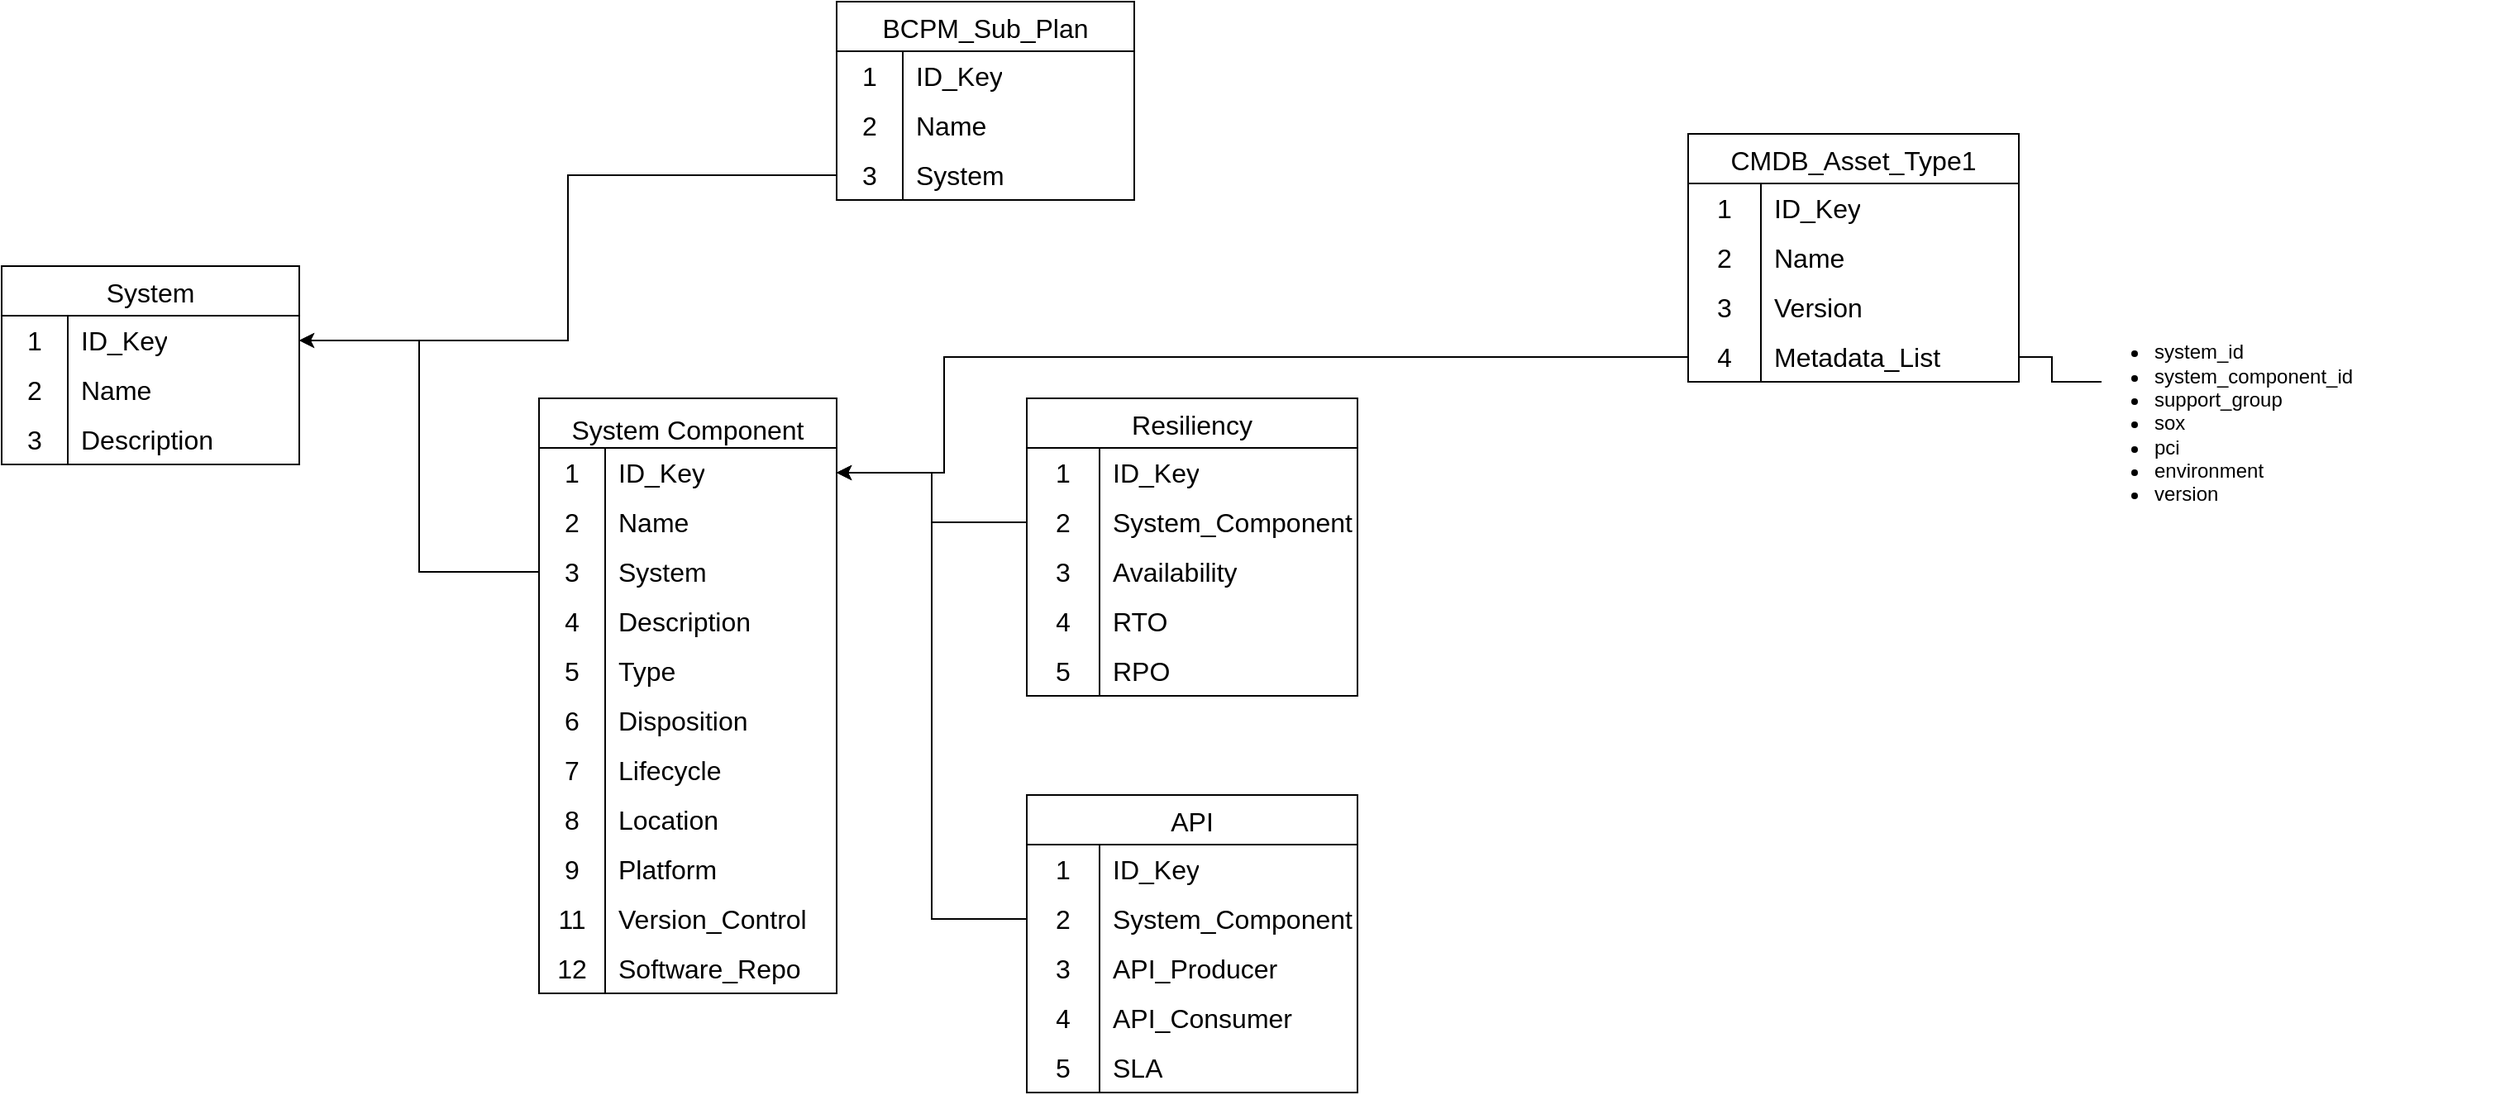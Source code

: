 <mxfile version="22.1.21" type="github" pages="3">
  <diagram name="APM Data Model" id="wIgsD3s_dXo_fWHhwunz">
    <mxGraphModel dx="1596" dy="916" grid="1" gridSize="10" guides="1" tooltips="1" connect="1" arrows="1" fold="1" page="1" pageScale="1" pageWidth="850" pageHeight="1100" math="0" shadow="0">
      <root>
        <mxCell id="0" />
        <mxCell id="1" parent="0" />
        <mxCell id="Kb_-I6i97O1Ipm1srteE-1" value="System" style="shape=table;startSize=30;container=1;collapsible=0;childLayout=tableLayout;fixedRows=1;rowLines=0;fontStyle=0;strokeColor=default;fontSize=16;" vertex="1" parent="1">
          <mxGeometry x="100" y="200" width="180" height="120" as="geometry" />
        </mxCell>
        <mxCell id="Kb_-I6i97O1Ipm1srteE-2" value="" style="shape=tableRow;horizontal=0;startSize=0;swimlaneHead=0;swimlaneBody=0;top=0;left=0;bottom=0;right=0;collapsible=0;dropTarget=0;fillColor=none;points=[[0,0.5],[1,0.5]];portConstraint=eastwest;strokeColor=inherit;fontSize=16;" vertex="1" parent="Kb_-I6i97O1Ipm1srteE-1">
          <mxGeometry y="30" width="180" height="30" as="geometry" />
        </mxCell>
        <mxCell id="Kb_-I6i97O1Ipm1srteE-3" value="1" style="shape=partialRectangle;html=1;whiteSpace=wrap;connectable=0;fillColor=none;top=0;left=0;bottom=0;right=0;overflow=hidden;pointerEvents=1;strokeColor=inherit;fontSize=16;" vertex="1" parent="Kb_-I6i97O1Ipm1srteE-2">
          <mxGeometry width="40" height="30" as="geometry">
            <mxRectangle width="40" height="30" as="alternateBounds" />
          </mxGeometry>
        </mxCell>
        <mxCell id="Kb_-I6i97O1Ipm1srteE-4" value="ID_Key" style="shape=partialRectangle;html=1;whiteSpace=wrap;connectable=0;fillColor=none;top=0;left=0;bottom=0;right=0;align=left;spacingLeft=6;overflow=hidden;strokeColor=inherit;fontSize=16;" vertex="1" parent="Kb_-I6i97O1Ipm1srteE-2">
          <mxGeometry x="40" width="140" height="30" as="geometry">
            <mxRectangle width="140" height="30" as="alternateBounds" />
          </mxGeometry>
        </mxCell>
        <mxCell id="Kb_-I6i97O1Ipm1srteE-5" value="" style="shape=tableRow;horizontal=0;startSize=0;swimlaneHead=0;swimlaneBody=0;top=0;left=0;bottom=0;right=0;collapsible=0;dropTarget=0;fillColor=none;points=[[0,0.5],[1,0.5]];portConstraint=eastwest;strokeColor=inherit;fontSize=16;" vertex="1" parent="Kb_-I6i97O1Ipm1srteE-1">
          <mxGeometry y="60" width="180" height="30" as="geometry" />
        </mxCell>
        <mxCell id="Kb_-I6i97O1Ipm1srteE-6" value="2" style="shape=partialRectangle;html=1;whiteSpace=wrap;connectable=0;fillColor=none;top=0;left=0;bottom=0;right=0;overflow=hidden;strokeColor=inherit;fontSize=16;" vertex="1" parent="Kb_-I6i97O1Ipm1srteE-5">
          <mxGeometry width="40" height="30" as="geometry">
            <mxRectangle width="40" height="30" as="alternateBounds" />
          </mxGeometry>
        </mxCell>
        <mxCell id="Kb_-I6i97O1Ipm1srteE-7" value="Name" style="shape=partialRectangle;html=1;whiteSpace=wrap;connectable=0;fillColor=none;top=0;left=0;bottom=0;right=0;align=left;spacingLeft=6;overflow=hidden;strokeColor=inherit;fontSize=16;" vertex="1" parent="Kb_-I6i97O1Ipm1srteE-5">
          <mxGeometry x="40" width="140" height="30" as="geometry">
            <mxRectangle width="140" height="30" as="alternateBounds" />
          </mxGeometry>
        </mxCell>
        <mxCell id="Kb_-I6i97O1Ipm1srteE-8" value="" style="shape=tableRow;horizontal=0;startSize=0;swimlaneHead=0;swimlaneBody=0;top=0;left=0;bottom=0;right=0;collapsible=0;dropTarget=0;fillColor=none;points=[[0,0.5],[1,0.5]];portConstraint=eastwest;strokeColor=inherit;fontSize=16;" vertex="1" parent="Kb_-I6i97O1Ipm1srteE-1">
          <mxGeometry y="90" width="180" height="30" as="geometry" />
        </mxCell>
        <mxCell id="Kb_-I6i97O1Ipm1srteE-9" value="3" style="shape=partialRectangle;html=1;whiteSpace=wrap;connectable=0;fillColor=none;top=0;left=0;bottom=0;right=0;overflow=hidden;strokeColor=inherit;fontSize=16;" vertex="1" parent="Kb_-I6i97O1Ipm1srteE-8">
          <mxGeometry width="40" height="30" as="geometry">
            <mxRectangle width="40" height="30" as="alternateBounds" />
          </mxGeometry>
        </mxCell>
        <mxCell id="Kb_-I6i97O1Ipm1srteE-10" value="Description" style="shape=partialRectangle;html=1;whiteSpace=wrap;connectable=0;fillColor=none;top=0;left=0;bottom=0;right=0;align=left;spacingLeft=6;overflow=hidden;strokeColor=inherit;fontSize=16;" vertex="1" parent="Kb_-I6i97O1Ipm1srteE-8">
          <mxGeometry x="40" width="140" height="30" as="geometry">
            <mxRectangle width="140" height="30" as="alternateBounds" />
          </mxGeometry>
        </mxCell>
        <mxCell id="Kb_-I6i97O1Ipm1srteE-11" value="System Component" style="shape=table;startSize=30;container=1;collapsible=0;childLayout=tableLayout;fixedRows=1;rowLines=0;fontStyle=0;strokeColor=default;fontSize=16;verticalAlign=bottom;" vertex="1" parent="1">
          <mxGeometry x="425" y="280" width="180" height="360" as="geometry" />
        </mxCell>
        <mxCell id="Kb_-I6i97O1Ipm1srteE-12" value="" style="shape=tableRow;horizontal=0;startSize=0;swimlaneHead=0;swimlaneBody=0;top=0;left=0;bottom=0;right=0;collapsible=0;dropTarget=0;fillColor=none;points=[[0,0.5],[1,0.5]];portConstraint=eastwest;strokeColor=inherit;fontSize=16;" vertex="1" parent="Kb_-I6i97O1Ipm1srteE-11">
          <mxGeometry y="30" width="180" height="30" as="geometry" />
        </mxCell>
        <mxCell id="Kb_-I6i97O1Ipm1srteE-13" value="1" style="shape=partialRectangle;html=1;whiteSpace=wrap;connectable=0;fillColor=none;top=0;left=0;bottom=0;right=0;overflow=hidden;pointerEvents=1;strokeColor=inherit;fontSize=16;" vertex="1" parent="Kb_-I6i97O1Ipm1srteE-12">
          <mxGeometry width="40" height="30" as="geometry">
            <mxRectangle width="40" height="30" as="alternateBounds" />
          </mxGeometry>
        </mxCell>
        <mxCell id="Kb_-I6i97O1Ipm1srteE-14" value="ID_Key" style="shape=partialRectangle;html=1;whiteSpace=wrap;connectable=0;fillColor=none;top=0;left=0;bottom=0;right=0;align=left;spacingLeft=6;overflow=hidden;strokeColor=inherit;fontSize=16;" vertex="1" parent="Kb_-I6i97O1Ipm1srteE-12">
          <mxGeometry x="40" width="140" height="30" as="geometry">
            <mxRectangle width="140" height="30" as="alternateBounds" />
          </mxGeometry>
        </mxCell>
        <mxCell id="Kb_-I6i97O1Ipm1srteE-15" value="" style="shape=tableRow;horizontal=0;startSize=0;swimlaneHead=0;swimlaneBody=0;top=0;left=0;bottom=0;right=0;collapsible=0;dropTarget=0;fillColor=none;points=[[0,0.5],[1,0.5]];portConstraint=eastwest;strokeColor=inherit;fontSize=16;" vertex="1" parent="Kb_-I6i97O1Ipm1srteE-11">
          <mxGeometry y="60" width="180" height="30" as="geometry" />
        </mxCell>
        <mxCell id="Kb_-I6i97O1Ipm1srteE-16" value="2" style="shape=partialRectangle;html=1;whiteSpace=wrap;connectable=0;fillColor=none;top=0;left=0;bottom=0;right=0;overflow=hidden;strokeColor=inherit;fontSize=16;" vertex="1" parent="Kb_-I6i97O1Ipm1srteE-15">
          <mxGeometry width="40" height="30" as="geometry">
            <mxRectangle width="40" height="30" as="alternateBounds" />
          </mxGeometry>
        </mxCell>
        <mxCell id="Kb_-I6i97O1Ipm1srteE-17" value="Name" style="shape=partialRectangle;html=1;whiteSpace=wrap;connectable=0;fillColor=none;top=0;left=0;bottom=0;right=0;align=left;spacingLeft=6;overflow=hidden;strokeColor=inherit;fontSize=16;" vertex="1" parent="Kb_-I6i97O1Ipm1srteE-15">
          <mxGeometry x="40" width="140" height="30" as="geometry">
            <mxRectangle width="140" height="30" as="alternateBounds" />
          </mxGeometry>
        </mxCell>
        <mxCell id="Kb_-I6i97O1Ipm1srteE-18" value="" style="shape=tableRow;horizontal=0;startSize=0;swimlaneHead=0;swimlaneBody=0;top=0;left=0;bottom=0;right=0;collapsible=0;dropTarget=0;fillColor=none;points=[[0,0.5],[1,0.5]];portConstraint=eastwest;strokeColor=inherit;fontSize=16;" vertex="1" parent="Kb_-I6i97O1Ipm1srteE-11">
          <mxGeometry y="90" width="180" height="30" as="geometry" />
        </mxCell>
        <mxCell id="Kb_-I6i97O1Ipm1srteE-19" value="3" style="shape=partialRectangle;html=1;whiteSpace=wrap;connectable=0;fillColor=none;top=0;left=0;bottom=0;right=0;overflow=hidden;strokeColor=inherit;fontSize=16;" vertex="1" parent="Kb_-I6i97O1Ipm1srteE-18">
          <mxGeometry width="40" height="30" as="geometry">
            <mxRectangle width="40" height="30" as="alternateBounds" />
          </mxGeometry>
        </mxCell>
        <mxCell id="Kb_-I6i97O1Ipm1srteE-20" value="System" style="shape=partialRectangle;html=1;whiteSpace=wrap;connectable=0;fillColor=none;top=0;left=0;bottom=0;right=0;align=left;spacingLeft=6;overflow=hidden;strokeColor=inherit;fontSize=16;" vertex="1" parent="Kb_-I6i97O1Ipm1srteE-18">
          <mxGeometry x="40" width="140" height="30" as="geometry">
            <mxRectangle width="140" height="30" as="alternateBounds" />
          </mxGeometry>
        </mxCell>
        <mxCell id="7LYqetjdYmo3P6b1Xx5e-19" style="shape=tableRow;horizontal=0;startSize=0;swimlaneHead=0;swimlaneBody=0;top=0;left=0;bottom=0;right=0;collapsible=0;dropTarget=0;fillColor=none;points=[[0,0.5],[1,0.5]];portConstraint=eastwest;strokeColor=inherit;fontSize=16;" vertex="1" parent="Kb_-I6i97O1Ipm1srteE-11">
          <mxGeometry y="120" width="180" height="30" as="geometry" />
        </mxCell>
        <mxCell id="7LYqetjdYmo3P6b1Xx5e-20" value="4" style="shape=partialRectangle;html=1;whiteSpace=wrap;connectable=0;fillColor=none;top=0;left=0;bottom=0;right=0;overflow=hidden;strokeColor=inherit;fontSize=16;" vertex="1" parent="7LYqetjdYmo3P6b1Xx5e-19">
          <mxGeometry width="40" height="30" as="geometry">
            <mxRectangle width="40" height="30" as="alternateBounds" />
          </mxGeometry>
        </mxCell>
        <mxCell id="7LYqetjdYmo3P6b1Xx5e-21" value="Description" style="shape=partialRectangle;html=1;whiteSpace=wrap;connectable=0;fillColor=none;top=0;left=0;bottom=0;right=0;align=left;spacingLeft=6;overflow=hidden;strokeColor=inherit;fontSize=16;" vertex="1" parent="7LYqetjdYmo3P6b1Xx5e-19">
          <mxGeometry x="40" width="140" height="30" as="geometry">
            <mxRectangle width="140" height="30" as="alternateBounds" />
          </mxGeometry>
        </mxCell>
        <mxCell id="7LYqetjdYmo3P6b1Xx5e-16" style="shape=tableRow;horizontal=0;startSize=0;swimlaneHead=0;swimlaneBody=0;top=0;left=0;bottom=0;right=0;collapsible=0;dropTarget=0;fillColor=none;points=[[0,0.5],[1,0.5]];portConstraint=eastwest;strokeColor=inherit;fontSize=16;" vertex="1" parent="Kb_-I6i97O1Ipm1srteE-11">
          <mxGeometry y="150" width="180" height="30" as="geometry" />
        </mxCell>
        <mxCell id="7LYqetjdYmo3P6b1Xx5e-17" value="5" style="shape=partialRectangle;html=1;whiteSpace=wrap;connectable=0;fillColor=none;top=0;left=0;bottom=0;right=0;overflow=hidden;strokeColor=inherit;fontSize=16;" vertex="1" parent="7LYqetjdYmo3P6b1Xx5e-16">
          <mxGeometry width="40" height="30" as="geometry">
            <mxRectangle width="40" height="30" as="alternateBounds" />
          </mxGeometry>
        </mxCell>
        <mxCell id="7LYqetjdYmo3P6b1Xx5e-18" value="Type" style="shape=partialRectangle;html=1;whiteSpace=wrap;connectable=0;fillColor=none;top=0;left=0;bottom=0;right=0;align=left;spacingLeft=6;overflow=hidden;strokeColor=inherit;fontSize=16;" vertex="1" parent="7LYqetjdYmo3P6b1Xx5e-16">
          <mxGeometry x="40" width="140" height="30" as="geometry">
            <mxRectangle width="140" height="30" as="alternateBounds" />
          </mxGeometry>
        </mxCell>
        <mxCell id="7LYqetjdYmo3P6b1Xx5e-13" style="shape=tableRow;horizontal=0;startSize=0;swimlaneHead=0;swimlaneBody=0;top=0;left=0;bottom=0;right=0;collapsible=0;dropTarget=0;fillColor=none;points=[[0,0.5],[1,0.5]];portConstraint=eastwest;strokeColor=inherit;fontSize=16;" vertex="1" parent="Kb_-I6i97O1Ipm1srteE-11">
          <mxGeometry y="180" width="180" height="30" as="geometry" />
        </mxCell>
        <mxCell id="7LYqetjdYmo3P6b1Xx5e-14" value="6" style="shape=partialRectangle;html=1;whiteSpace=wrap;connectable=0;fillColor=none;top=0;left=0;bottom=0;right=0;overflow=hidden;strokeColor=inherit;fontSize=16;" vertex="1" parent="7LYqetjdYmo3P6b1Xx5e-13">
          <mxGeometry width="40" height="30" as="geometry">
            <mxRectangle width="40" height="30" as="alternateBounds" />
          </mxGeometry>
        </mxCell>
        <mxCell id="7LYqetjdYmo3P6b1Xx5e-15" value="Disposition" style="shape=partialRectangle;html=1;whiteSpace=wrap;connectable=0;fillColor=none;top=0;left=0;bottom=0;right=0;align=left;spacingLeft=6;overflow=hidden;strokeColor=inherit;fontSize=16;" vertex="1" parent="7LYqetjdYmo3P6b1Xx5e-13">
          <mxGeometry x="40" width="140" height="30" as="geometry">
            <mxRectangle width="140" height="30" as="alternateBounds" />
          </mxGeometry>
        </mxCell>
        <mxCell id="7LYqetjdYmo3P6b1Xx5e-10" style="shape=tableRow;horizontal=0;startSize=0;swimlaneHead=0;swimlaneBody=0;top=0;left=0;bottom=0;right=0;collapsible=0;dropTarget=0;fillColor=none;points=[[0,0.5],[1,0.5]];portConstraint=eastwest;strokeColor=inherit;fontSize=16;" vertex="1" parent="Kb_-I6i97O1Ipm1srteE-11">
          <mxGeometry y="210" width="180" height="30" as="geometry" />
        </mxCell>
        <mxCell id="7LYqetjdYmo3P6b1Xx5e-11" value="7" style="shape=partialRectangle;html=1;whiteSpace=wrap;connectable=0;fillColor=none;top=0;left=0;bottom=0;right=0;overflow=hidden;strokeColor=inherit;fontSize=16;" vertex="1" parent="7LYqetjdYmo3P6b1Xx5e-10">
          <mxGeometry width="40" height="30" as="geometry">
            <mxRectangle width="40" height="30" as="alternateBounds" />
          </mxGeometry>
        </mxCell>
        <mxCell id="7LYqetjdYmo3P6b1Xx5e-12" value="Lifecycle" style="shape=partialRectangle;html=1;whiteSpace=wrap;connectable=0;fillColor=none;top=0;left=0;bottom=0;right=0;align=left;spacingLeft=6;overflow=hidden;strokeColor=inherit;fontSize=16;" vertex="1" parent="7LYqetjdYmo3P6b1Xx5e-10">
          <mxGeometry x="40" width="140" height="30" as="geometry">
            <mxRectangle width="140" height="30" as="alternateBounds" />
          </mxGeometry>
        </mxCell>
        <mxCell id="7LYqetjdYmo3P6b1Xx5e-7" style="shape=tableRow;horizontal=0;startSize=0;swimlaneHead=0;swimlaneBody=0;top=0;left=0;bottom=0;right=0;collapsible=0;dropTarget=0;fillColor=none;points=[[0,0.5],[1,0.5]];portConstraint=eastwest;strokeColor=inherit;fontSize=16;" vertex="1" parent="Kb_-I6i97O1Ipm1srteE-11">
          <mxGeometry y="240" width="180" height="30" as="geometry" />
        </mxCell>
        <mxCell id="7LYqetjdYmo3P6b1Xx5e-8" value="8" style="shape=partialRectangle;html=1;whiteSpace=wrap;connectable=0;fillColor=none;top=0;left=0;bottom=0;right=0;overflow=hidden;strokeColor=inherit;fontSize=16;" vertex="1" parent="7LYqetjdYmo3P6b1Xx5e-7">
          <mxGeometry width="40" height="30" as="geometry">
            <mxRectangle width="40" height="30" as="alternateBounds" />
          </mxGeometry>
        </mxCell>
        <mxCell id="7LYqetjdYmo3P6b1Xx5e-9" value="Location" style="shape=partialRectangle;html=1;whiteSpace=wrap;connectable=0;fillColor=none;top=0;left=0;bottom=0;right=0;align=left;spacingLeft=6;overflow=hidden;strokeColor=inherit;fontSize=16;" vertex="1" parent="7LYqetjdYmo3P6b1Xx5e-7">
          <mxGeometry x="40" width="140" height="30" as="geometry">
            <mxRectangle width="140" height="30" as="alternateBounds" />
          </mxGeometry>
        </mxCell>
        <mxCell id="7LYqetjdYmo3P6b1Xx5e-4" style="shape=tableRow;horizontal=0;startSize=0;swimlaneHead=0;swimlaneBody=0;top=0;left=0;bottom=0;right=0;collapsible=0;dropTarget=0;fillColor=none;points=[[0,0.5],[1,0.5]];portConstraint=eastwest;strokeColor=inherit;fontSize=16;" vertex="1" parent="Kb_-I6i97O1Ipm1srteE-11">
          <mxGeometry y="270" width="180" height="30" as="geometry" />
        </mxCell>
        <mxCell id="7LYqetjdYmo3P6b1Xx5e-5" value="9" style="shape=partialRectangle;html=1;whiteSpace=wrap;connectable=0;fillColor=none;top=0;left=0;bottom=0;right=0;overflow=hidden;strokeColor=inherit;fontSize=16;" vertex="1" parent="7LYqetjdYmo3P6b1Xx5e-4">
          <mxGeometry width="40" height="30" as="geometry">
            <mxRectangle width="40" height="30" as="alternateBounds" />
          </mxGeometry>
        </mxCell>
        <mxCell id="7LYqetjdYmo3P6b1Xx5e-6" value="Platform" style="shape=partialRectangle;html=1;whiteSpace=wrap;connectable=0;fillColor=none;top=0;left=0;bottom=0;right=0;align=left;spacingLeft=6;overflow=hidden;strokeColor=inherit;fontSize=16;" vertex="1" parent="7LYqetjdYmo3P6b1Xx5e-4">
          <mxGeometry x="40" width="140" height="30" as="geometry">
            <mxRectangle width="140" height="30" as="alternateBounds" />
          </mxGeometry>
        </mxCell>
        <mxCell id="7LYqetjdYmo3P6b1Xx5e-1" style="shape=tableRow;horizontal=0;startSize=0;swimlaneHead=0;swimlaneBody=0;top=0;left=0;bottom=0;right=0;collapsible=0;dropTarget=0;fillColor=none;points=[[0,0.5],[1,0.5]];portConstraint=eastwest;strokeColor=inherit;fontSize=16;" vertex="1" parent="Kb_-I6i97O1Ipm1srteE-11">
          <mxGeometry y="300" width="180" height="30" as="geometry" />
        </mxCell>
        <mxCell id="7LYqetjdYmo3P6b1Xx5e-2" value="11" style="shape=partialRectangle;html=1;whiteSpace=wrap;connectable=0;fillColor=none;top=0;left=0;bottom=0;right=0;overflow=hidden;strokeColor=inherit;fontSize=16;" vertex="1" parent="7LYqetjdYmo3P6b1Xx5e-1">
          <mxGeometry width="40" height="30" as="geometry">
            <mxRectangle width="40" height="30" as="alternateBounds" />
          </mxGeometry>
        </mxCell>
        <mxCell id="7LYqetjdYmo3P6b1Xx5e-3" value="Version_Control" style="shape=partialRectangle;html=1;whiteSpace=wrap;connectable=0;fillColor=none;top=0;left=0;bottom=0;right=0;align=left;spacingLeft=6;overflow=hidden;strokeColor=inherit;fontSize=16;" vertex="1" parent="7LYqetjdYmo3P6b1Xx5e-1">
          <mxGeometry x="40" width="140" height="30" as="geometry">
            <mxRectangle width="140" height="30" as="alternateBounds" />
          </mxGeometry>
        </mxCell>
        <mxCell id="7LYqetjdYmo3P6b1Xx5e-66" style="shape=tableRow;horizontal=0;startSize=0;swimlaneHead=0;swimlaneBody=0;top=0;left=0;bottom=0;right=0;collapsible=0;dropTarget=0;fillColor=none;points=[[0,0.5],[1,0.5]];portConstraint=eastwest;strokeColor=inherit;fontSize=16;" vertex="1" parent="Kb_-I6i97O1Ipm1srteE-11">
          <mxGeometry y="330" width="180" height="30" as="geometry" />
        </mxCell>
        <mxCell id="7LYqetjdYmo3P6b1Xx5e-67" value="12" style="shape=partialRectangle;html=1;whiteSpace=wrap;connectable=0;fillColor=none;top=0;left=0;bottom=0;right=0;overflow=hidden;strokeColor=inherit;fontSize=16;" vertex="1" parent="7LYqetjdYmo3P6b1Xx5e-66">
          <mxGeometry width="40" height="30" as="geometry">
            <mxRectangle width="40" height="30" as="alternateBounds" />
          </mxGeometry>
        </mxCell>
        <mxCell id="7LYqetjdYmo3P6b1Xx5e-68" value="Software_Repo" style="shape=partialRectangle;html=1;whiteSpace=wrap;connectable=0;fillColor=none;top=0;left=0;bottom=0;right=0;align=left;spacingLeft=6;overflow=hidden;strokeColor=inherit;fontSize=16;" vertex="1" parent="7LYqetjdYmo3P6b1Xx5e-66">
          <mxGeometry x="40" width="140" height="30" as="geometry">
            <mxRectangle width="140" height="30" as="alternateBounds" />
          </mxGeometry>
        </mxCell>
        <mxCell id="Kb_-I6i97O1Ipm1srteE-21" style="edgeStyle=orthogonalEdgeStyle;rounded=0;orthogonalLoop=1;jettySize=auto;html=1;exitX=0;exitY=0.5;exitDx=0;exitDy=0;entryX=1;entryY=0.5;entryDx=0;entryDy=0;" edge="1" parent="1" source="Kb_-I6i97O1Ipm1srteE-18" target="Kb_-I6i97O1Ipm1srteE-2">
          <mxGeometry relative="1" as="geometry" />
        </mxCell>
        <mxCell id="7LYqetjdYmo3P6b1Xx5e-22" value="BCPM_Sub_Plan" style="shape=table;startSize=30;container=1;collapsible=0;childLayout=tableLayout;fixedRows=1;rowLines=0;fontStyle=0;strokeColor=default;fontSize=16;" vertex="1" parent="1">
          <mxGeometry x="605" y="40" width="180" height="120" as="geometry" />
        </mxCell>
        <mxCell id="7LYqetjdYmo3P6b1Xx5e-23" value="" style="shape=tableRow;horizontal=0;startSize=0;swimlaneHead=0;swimlaneBody=0;top=0;left=0;bottom=0;right=0;collapsible=0;dropTarget=0;fillColor=none;points=[[0,0.5],[1,0.5]];portConstraint=eastwest;strokeColor=inherit;fontSize=16;" vertex="1" parent="7LYqetjdYmo3P6b1Xx5e-22">
          <mxGeometry y="30" width="180" height="30" as="geometry" />
        </mxCell>
        <mxCell id="7LYqetjdYmo3P6b1Xx5e-24" value="1" style="shape=partialRectangle;html=1;whiteSpace=wrap;connectable=0;fillColor=none;top=0;left=0;bottom=0;right=0;overflow=hidden;pointerEvents=1;strokeColor=inherit;fontSize=16;" vertex="1" parent="7LYqetjdYmo3P6b1Xx5e-23">
          <mxGeometry width="40" height="30" as="geometry">
            <mxRectangle width="40" height="30" as="alternateBounds" />
          </mxGeometry>
        </mxCell>
        <mxCell id="7LYqetjdYmo3P6b1Xx5e-25" value="ID_Key" style="shape=partialRectangle;html=1;whiteSpace=wrap;connectable=0;fillColor=none;top=0;left=0;bottom=0;right=0;align=left;spacingLeft=6;overflow=hidden;strokeColor=inherit;fontSize=16;" vertex="1" parent="7LYqetjdYmo3P6b1Xx5e-23">
          <mxGeometry x="40" width="140" height="30" as="geometry">
            <mxRectangle width="140" height="30" as="alternateBounds" />
          </mxGeometry>
        </mxCell>
        <mxCell id="7LYqetjdYmo3P6b1Xx5e-26" value="" style="shape=tableRow;horizontal=0;startSize=0;swimlaneHead=0;swimlaneBody=0;top=0;left=0;bottom=0;right=0;collapsible=0;dropTarget=0;fillColor=none;points=[[0,0.5],[1,0.5]];portConstraint=eastwest;strokeColor=inherit;fontSize=16;" vertex="1" parent="7LYqetjdYmo3P6b1Xx5e-22">
          <mxGeometry y="60" width="180" height="30" as="geometry" />
        </mxCell>
        <mxCell id="7LYqetjdYmo3P6b1Xx5e-27" value="2" style="shape=partialRectangle;html=1;whiteSpace=wrap;connectable=0;fillColor=none;top=0;left=0;bottom=0;right=0;overflow=hidden;strokeColor=inherit;fontSize=16;" vertex="1" parent="7LYqetjdYmo3P6b1Xx5e-26">
          <mxGeometry width="40" height="30" as="geometry">
            <mxRectangle width="40" height="30" as="alternateBounds" />
          </mxGeometry>
        </mxCell>
        <mxCell id="7LYqetjdYmo3P6b1Xx5e-28" value="Name" style="shape=partialRectangle;html=1;whiteSpace=wrap;connectable=0;fillColor=none;top=0;left=0;bottom=0;right=0;align=left;spacingLeft=6;overflow=hidden;strokeColor=inherit;fontSize=16;" vertex="1" parent="7LYqetjdYmo3P6b1Xx5e-26">
          <mxGeometry x="40" width="140" height="30" as="geometry">
            <mxRectangle width="140" height="30" as="alternateBounds" />
          </mxGeometry>
        </mxCell>
        <mxCell id="7LYqetjdYmo3P6b1Xx5e-29" value="" style="shape=tableRow;horizontal=0;startSize=0;swimlaneHead=0;swimlaneBody=0;top=0;left=0;bottom=0;right=0;collapsible=0;dropTarget=0;fillColor=none;points=[[0,0.5],[1,0.5]];portConstraint=eastwest;strokeColor=inherit;fontSize=16;" vertex="1" parent="7LYqetjdYmo3P6b1Xx5e-22">
          <mxGeometry y="90" width="180" height="30" as="geometry" />
        </mxCell>
        <mxCell id="7LYqetjdYmo3P6b1Xx5e-30" value="3" style="shape=partialRectangle;html=1;whiteSpace=wrap;connectable=0;fillColor=none;top=0;left=0;bottom=0;right=0;overflow=hidden;strokeColor=inherit;fontSize=16;" vertex="1" parent="7LYqetjdYmo3P6b1Xx5e-29">
          <mxGeometry width="40" height="30" as="geometry">
            <mxRectangle width="40" height="30" as="alternateBounds" />
          </mxGeometry>
        </mxCell>
        <mxCell id="7LYqetjdYmo3P6b1Xx5e-31" value="System" style="shape=partialRectangle;html=1;whiteSpace=wrap;connectable=0;fillColor=none;top=0;left=0;bottom=0;right=0;align=left;spacingLeft=6;overflow=hidden;strokeColor=inherit;fontSize=16;" vertex="1" parent="7LYqetjdYmo3P6b1Xx5e-29">
          <mxGeometry x="40" width="140" height="30" as="geometry">
            <mxRectangle width="140" height="30" as="alternateBounds" />
          </mxGeometry>
        </mxCell>
        <mxCell id="7LYqetjdYmo3P6b1Xx5e-32" style="edgeStyle=orthogonalEdgeStyle;rounded=0;orthogonalLoop=1;jettySize=auto;html=1;exitX=0;exitY=0.5;exitDx=0;exitDy=0;entryX=1;entryY=0.5;entryDx=0;entryDy=0;" edge="1" parent="1" source="7LYqetjdYmo3P6b1Xx5e-29" target="Kb_-I6i97O1Ipm1srteE-2">
          <mxGeometry relative="1" as="geometry" />
        </mxCell>
        <mxCell id="7LYqetjdYmo3P6b1Xx5e-33" value="Resiliency" style="shape=table;startSize=30;container=1;collapsible=0;childLayout=tableLayout;fixedRows=1;rowLines=0;fontStyle=0;strokeColor=default;fontSize=16;" vertex="1" parent="1">
          <mxGeometry x="720" y="280" width="200" height="180" as="geometry" />
        </mxCell>
        <mxCell id="7LYqetjdYmo3P6b1Xx5e-34" value="" style="shape=tableRow;horizontal=0;startSize=0;swimlaneHead=0;swimlaneBody=0;top=0;left=0;bottom=0;right=0;collapsible=0;dropTarget=0;fillColor=none;points=[[0,0.5],[1,0.5]];portConstraint=eastwest;strokeColor=inherit;fontSize=16;" vertex="1" parent="7LYqetjdYmo3P6b1Xx5e-33">
          <mxGeometry y="30" width="200" height="30" as="geometry" />
        </mxCell>
        <mxCell id="7LYqetjdYmo3P6b1Xx5e-35" value="1" style="shape=partialRectangle;html=1;whiteSpace=wrap;connectable=0;fillColor=none;top=0;left=0;bottom=0;right=0;overflow=hidden;pointerEvents=1;strokeColor=inherit;fontSize=16;" vertex="1" parent="7LYqetjdYmo3P6b1Xx5e-34">
          <mxGeometry width="44" height="30" as="geometry">
            <mxRectangle width="44" height="30" as="alternateBounds" />
          </mxGeometry>
        </mxCell>
        <mxCell id="7LYqetjdYmo3P6b1Xx5e-36" value="ID_Key" style="shape=partialRectangle;html=1;whiteSpace=wrap;connectable=0;fillColor=none;top=0;left=0;bottom=0;right=0;align=left;spacingLeft=6;overflow=hidden;strokeColor=inherit;fontSize=16;" vertex="1" parent="7LYqetjdYmo3P6b1Xx5e-34">
          <mxGeometry x="44" width="156" height="30" as="geometry">
            <mxRectangle width="156" height="30" as="alternateBounds" />
          </mxGeometry>
        </mxCell>
        <mxCell id="7LYqetjdYmo3P6b1Xx5e-37" value="" style="shape=tableRow;horizontal=0;startSize=0;swimlaneHead=0;swimlaneBody=0;top=0;left=0;bottom=0;right=0;collapsible=0;dropTarget=0;fillColor=none;points=[[0,0.5],[1,0.5]];portConstraint=eastwest;strokeColor=inherit;fontSize=16;" vertex="1" parent="7LYqetjdYmo3P6b1Xx5e-33">
          <mxGeometry y="60" width="200" height="30" as="geometry" />
        </mxCell>
        <mxCell id="7LYqetjdYmo3P6b1Xx5e-38" value="2" style="shape=partialRectangle;html=1;whiteSpace=wrap;connectable=0;fillColor=none;top=0;left=0;bottom=0;right=0;overflow=hidden;strokeColor=inherit;fontSize=16;" vertex="1" parent="7LYqetjdYmo3P6b1Xx5e-37">
          <mxGeometry width="44" height="30" as="geometry">
            <mxRectangle width="44" height="30" as="alternateBounds" />
          </mxGeometry>
        </mxCell>
        <mxCell id="7LYqetjdYmo3P6b1Xx5e-39" value="System_Component" style="shape=partialRectangle;html=1;whiteSpace=wrap;connectable=0;fillColor=none;top=0;left=0;bottom=0;right=0;align=left;spacingLeft=6;overflow=hidden;strokeColor=inherit;fontSize=16;" vertex="1" parent="7LYqetjdYmo3P6b1Xx5e-37">
          <mxGeometry x="44" width="156" height="30" as="geometry">
            <mxRectangle width="156" height="30" as="alternateBounds" />
          </mxGeometry>
        </mxCell>
        <mxCell id="7LYqetjdYmo3P6b1Xx5e-40" value="" style="shape=tableRow;horizontal=0;startSize=0;swimlaneHead=0;swimlaneBody=0;top=0;left=0;bottom=0;right=0;collapsible=0;dropTarget=0;fillColor=none;points=[[0,0.5],[1,0.5]];portConstraint=eastwest;strokeColor=inherit;fontSize=16;" vertex="1" parent="7LYqetjdYmo3P6b1Xx5e-33">
          <mxGeometry y="90" width="200" height="30" as="geometry" />
        </mxCell>
        <mxCell id="7LYqetjdYmo3P6b1Xx5e-41" value="3" style="shape=partialRectangle;html=1;whiteSpace=wrap;connectable=0;fillColor=none;top=0;left=0;bottom=0;right=0;overflow=hidden;strokeColor=inherit;fontSize=16;" vertex="1" parent="7LYqetjdYmo3P6b1Xx5e-40">
          <mxGeometry width="44" height="30" as="geometry">
            <mxRectangle width="44" height="30" as="alternateBounds" />
          </mxGeometry>
        </mxCell>
        <mxCell id="7LYqetjdYmo3P6b1Xx5e-42" value="Availability" style="shape=partialRectangle;html=1;whiteSpace=wrap;connectable=0;fillColor=none;top=0;left=0;bottom=0;right=0;align=left;spacingLeft=6;overflow=hidden;strokeColor=inherit;fontSize=16;" vertex="1" parent="7LYqetjdYmo3P6b1Xx5e-40">
          <mxGeometry x="44" width="156" height="30" as="geometry">
            <mxRectangle width="156" height="30" as="alternateBounds" />
          </mxGeometry>
        </mxCell>
        <mxCell id="7LYqetjdYmo3P6b1Xx5e-43" style="shape=tableRow;horizontal=0;startSize=0;swimlaneHead=0;swimlaneBody=0;top=0;left=0;bottom=0;right=0;collapsible=0;dropTarget=0;fillColor=none;points=[[0,0.5],[1,0.5]];portConstraint=eastwest;strokeColor=inherit;fontSize=16;" vertex="1" parent="7LYqetjdYmo3P6b1Xx5e-33">
          <mxGeometry y="120" width="200" height="30" as="geometry" />
        </mxCell>
        <mxCell id="7LYqetjdYmo3P6b1Xx5e-44" value="4" style="shape=partialRectangle;html=1;whiteSpace=wrap;connectable=0;fillColor=none;top=0;left=0;bottom=0;right=0;overflow=hidden;strokeColor=inherit;fontSize=16;" vertex="1" parent="7LYqetjdYmo3P6b1Xx5e-43">
          <mxGeometry width="44" height="30" as="geometry">
            <mxRectangle width="44" height="30" as="alternateBounds" />
          </mxGeometry>
        </mxCell>
        <mxCell id="7LYqetjdYmo3P6b1Xx5e-45" value="RTO" style="shape=partialRectangle;html=1;whiteSpace=wrap;connectable=0;fillColor=none;top=0;left=0;bottom=0;right=0;align=left;spacingLeft=6;overflow=hidden;strokeColor=inherit;fontSize=16;" vertex="1" parent="7LYqetjdYmo3P6b1Xx5e-43">
          <mxGeometry x="44" width="156" height="30" as="geometry">
            <mxRectangle width="156" height="30" as="alternateBounds" />
          </mxGeometry>
        </mxCell>
        <mxCell id="7LYqetjdYmo3P6b1Xx5e-46" style="shape=tableRow;horizontal=0;startSize=0;swimlaneHead=0;swimlaneBody=0;top=0;left=0;bottom=0;right=0;collapsible=0;dropTarget=0;fillColor=none;points=[[0,0.5],[1,0.5]];portConstraint=eastwest;strokeColor=inherit;fontSize=16;" vertex="1" parent="7LYqetjdYmo3P6b1Xx5e-33">
          <mxGeometry y="150" width="200" height="30" as="geometry" />
        </mxCell>
        <mxCell id="7LYqetjdYmo3P6b1Xx5e-47" value="5" style="shape=partialRectangle;html=1;whiteSpace=wrap;connectable=0;fillColor=none;top=0;left=0;bottom=0;right=0;overflow=hidden;strokeColor=inherit;fontSize=16;" vertex="1" parent="7LYqetjdYmo3P6b1Xx5e-46">
          <mxGeometry width="44" height="30" as="geometry">
            <mxRectangle width="44" height="30" as="alternateBounds" />
          </mxGeometry>
        </mxCell>
        <mxCell id="7LYqetjdYmo3P6b1Xx5e-48" value="RPO" style="shape=partialRectangle;html=1;whiteSpace=wrap;connectable=0;fillColor=none;top=0;left=0;bottom=0;right=0;align=left;spacingLeft=6;overflow=hidden;strokeColor=inherit;fontSize=16;" vertex="1" parent="7LYqetjdYmo3P6b1Xx5e-46">
          <mxGeometry x="44" width="156" height="30" as="geometry">
            <mxRectangle width="156" height="30" as="alternateBounds" />
          </mxGeometry>
        </mxCell>
        <mxCell id="7LYqetjdYmo3P6b1Xx5e-49" style="edgeStyle=orthogonalEdgeStyle;rounded=0;orthogonalLoop=1;jettySize=auto;html=1;exitX=0;exitY=0.5;exitDx=0;exitDy=0;entryX=1;entryY=0.5;entryDx=0;entryDy=0;" edge="1" parent="1" source="7LYqetjdYmo3P6b1Xx5e-37" target="Kb_-I6i97O1Ipm1srteE-12">
          <mxGeometry relative="1" as="geometry" />
        </mxCell>
        <mxCell id="7LYqetjdYmo3P6b1Xx5e-50" value="API" style="shape=table;startSize=30;container=1;collapsible=0;childLayout=tableLayout;fixedRows=1;rowLines=0;fontStyle=0;strokeColor=default;fontSize=16;" vertex="1" parent="1">
          <mxGeometry x="720" y="520" width="200" height="180" as="geometry" />
        </mxCell>
        <mxCell id="7LYqetjdYmo3P6b1Xx5e-51" value="" style="shape=tableRow;horizontal=0;startSize=0;swimlaneHead=0;swimlaneBody=0;top=0;left=0;bottom=0;right=0;collapsible=0;dropTarget=0;fillColor=none;points=[[0,0.5],[1,0.5]];portConstraint=eastwest;strokeColor=inherit;fontSize=16;" vertex="1" parent="7LYqetjdYmo3P6b1Xx5e-50">
          <mxGeometry y="30" width="200" height="30" as="geometry" />
        </mxCell>
        <mxCell id="7LYqetjdYmo3P6b1Xx5e-52" value="1" style="shape=partialRectangle;html=1;whiteSpace=wrap;connectable=0;fillColor=none;top=0;left=0;bottom=0;right=0;overflow=hidden;pointerEvents=1;strokeColor=inherit;fontSize=16;" vertex="1" parent="7LYqetjdYmo3P6b1Xx5e-51">
          <mxGeometry width="44" height="30" as="geometry">
            <mxRectangle width="44" height="30" as="alternateBounds" />
          </mxGeometry>
        </mxCell>
        <mxCell id="7LYqetjdYmo3P6b1Xx5e-53" value="ID_Key" style="shape=partialRectangle;html=1;whiteSpace=wrap;connectable=0;fillColor=none;top=0;left=0;bottom=0;right=0;align=left;spacingLeft=6;overflow=hidden;strokeColor=inherit;fontSize=16;" vertex="1" parent="7LYqetjdYmo3P6b1Xx5e-51">
          <mxGeometry x="44" width="156" height="30" as="geometry">
            <mxRectangle width="156" height="30" as="alternateBounds" />
          </mxGeometry>
        </mxCell>
        <mxCell id="7LYqetjdYmo3P6b1Xx5e-54" value="" style="shape=tableRow;horizontal=0;startSize=0;swimlaneHead=0;swimlaneBody=0;top=0;left=0;bottom=0;right=0;collapsible=0;dropTarget=0;fillColor=none;points=[[0,0.5],[1,0.5]];portConstraint=eastwest;strokeColor=inherit;fontSize=16;" vertex="1" parent="7LYqetjdYmo3P6b1Xx5e-50">
          <mxGeometry y="60" width="200" height="30" as="geometry" />
        </mxCell>
        <mxCell id="7LYqetjdYmo3P6b1Xx5e-55" value="2" style="shape=partialRectangle;html=1;whiteSpace=wrap;connectable=0;fillColor=none;top=0;left=0;bottom=0;right=0;overflow=hidden;strokeColor=inherit;fontSize=16;" vertex="1" parent="7LYqetjdYmo3P6b1Xx5e-54">
          <mxGeometry width="44" height="30" as="geometry">
            <mxRectangle width="44" height="30" as="alternateBounds" />
          </mxGeometry>
        </mxCell>
        <mxCell id="7LYqetjdYmo3P6b1Xx5e-56" value="System_Component" style="shape=partialRectangle;html=1;whiteSpace=wrap;connectable=0;fillColor=none;top=0;left=0;bottom=0;right=0;align=left;spacingLeft=6;overflow=hidden;strokeColor=inherit;fontSize=16;" vertex="1" parent="7LYqetjdYmo3P6b1Xx5e-54">
          <mxGeometry x="44" width="156" height="30" as="geometry">
            <mxRectangle width="156" height="30" as="alternateBounds" />
          </mxGeometry>
        </mxCell>
        <mxCell id="7LYqetjdYmo3P6b1Xx5e-80" style="shape=tableRow;horizontal=0;startSize=0;swimlaneHead=0;swimlaneBody=0;top=0;left=0;bottom=0;right=0;collapsible=0;dropTarget=0;fillColor=none;points=[[0,0.5],[1,0.5]];portConstraint=eastwest;strokeColor=inherit;fontSize=16;" vertex="1" parent="7LYqetjdYmo3P6b1Xx5e-50">
          <mxGeometry y="90" width="200" height="30" as="geometry" />
        </mxCell>
        <mxCell id="7LYqetjdYmo3P6b1Xx5e-81" value="3" style="shape=partialRectangle;html=1;whiteSpace=wrap;connectable=0;fillColor=none;top=0;left=0;bottom=0;right=0;overflow=hidden;strokeColor=inherit;fontSize=16;" vertex="1" parent="7LYqetjdYmo3P6b1Xx5e-80">
          <mxGeometry width="44" height="30" as="geometry">
            <mxRectangle width="44" height="30" as="alternateBounds" />
          </mxGeometry>
        </mxCell>
        <mxCell id="7LYqetjdYmo3P6b1Xx5e-82" value="API_Producer" style="shape=partialRectangle;html=1;whiteSpace=wrap;connectable=0;fillColor=none;top=0;left=0;bottom=0;right=0;align=left;spacingLeft=6;overflow=hidden;strokeColor=inherit;fontSize=16;" vertex="1" parent="7LYqetjdYmo3P6b1Xx5e-80">
          <mxGeometry x="44" width="156" height="30" as="geometry">
            <mxRectangle width="156" height="30" as="alternateBounds" />
          </mxGeometry>
        </mxCell>
        <mxCell id="7LYqetjdYmo3P6b1Xx5e-83" style="shape=tableRow;horizontal=0;startSize=0;swimlaneHead=0;swimlaneBody=0;top=0;left=0;bottom=0;right=0;collapsible=0;dropTarget=0;fillColor=none;points=[[0,0.5],[1,0.5]];portConstraint=eastwest;strokeColor=inherit;fontSize=16;" vertex="1" parent="7LYqetjdYmo3P6b1Xx5e-50">
          <mxGeometry y="120" width="200" height="30" as="geometry" />
        </mxCell>
        <mxCell id="7LYqetjdYmo3P6b1Xx5e-84" value="4" style="shape=partialRectangle;html=1;whiteSpace=wrap;connectable=0;fillColor=none;top=0;left=0;bottom=0;right=0;overflow=hidden;strokeColor=inherit;fontSize=16;" vertex="1" parent="7LYqetjdYmo3P6b1Xx5e-83">
          <mxGeometry width="44" height="30" as="geometry">
            <mxRectangle width="44" height="30" as="alternateBounds" />
          </mxGeometry>
        </mxCell>
        <mxCell id="7LYqetjdYmo3P6b1Xx5e-85" value="API_Consumer" style="shape=partialRectangle;html=1;whiteSpace=wrap;connectable=0;fillColor=none;top=0;left=0;bottom=0;right=0;align=left;spacingLeft=6;overflow=hidden;strokeColor=inherit;fontSize=16;" vertex="1" parent="7LYqetjdYmo3P6b1Xx5e-83">
          <mxGeometry x="44" width="156" height="30" as="geometry">
            <mxRectangle width="156" height="30" as="alternateBounds" />
          </mxGeometry>
        </mxCell>
        <mxCell id="7LYqetjdYmo3P6b1Xx5e-118" style="shape=tableRow;horizontal=0;startSize=0;swimlaneHead=0;swimlaneBody=0;top=0;left=0;bottom=0;right=0;collapsible=0;dropTarget=0;fillColor=none;points=[[0,0.5],[1,0.5]];portConstraint=eastwest;strokeColor=inherit;fontSize=16;" vertex="1" parent="7LYqetjdYmo3P6b1Xx5e-50">
          <mxGeometry y="150" width="200" height="30" as="geometry" />
        </mxCell>
        <mxCell id="7LYqetjdYmo3P6b1Xx5e-119" value="5" style="shape=partialRectangle;html=1;whiteSpace=wrap;connectable=0;fillColor=none;top=0;left=0;bottom=0;right=0;overflow=hidden;strokeColor=inherit;fontSize=16;" vertex="1" parent="7LYqetjdYmo3P6b1Xx5e-118">
          <mxGeometry width="44" height="30" as="geometry">
            <mxRectangle width="44" height="30" as="alternateBounds" />
          </mxGeometry>
        </mxCell>
        <mxCell id="7LYqetjdYmo3P6b1Xx5e-120" value="SLA" style="shape=partialRectangle;html=1;whiteSpace=wrap;connectable=0;fillColor=none;top=0;left=0;bottom=0;right=0;align=left;spacingLeft=6;overflow=hidden;strokeColor=inherit;fontSize=16;" vertex="1" parent="7LYqetjdYmo3P6b1Xx5e-118">
          <mxGeometry x="44" width="156" height="30" as="geometry">
            <mxRectangle width="156" height="30" as="alternateBounds" />
          </mxGeometry>
        </mxCell>
        <mxCell id="7LYqetjdYmo3P6b1Xx5e-86" style="edgeStyle=orthogonalEdgeStyle;rounded=0;orthogonalLoop=1;jettySize=auto;html=1;exitX=0;exitY=0.5;exitDx=0;exitDy=0;entryX=1;entryY=0.5;entryDx=0;entryDy=0;" edge="1" parent="1" source="7LYqetjdYmo3P6b1Xx5e-54" target="Kb_-I6i97O1Ipm1srteE-12">
          <mxGeometry relative="1" as="geometry" />
        </mxCell>
        <mxCell id="7LYqetjdYmo3P6b1Xx5e-87" value="CMDB_Asset_Type1" style="shape=table;startSize=30;container=1;collapsible=0;childLayout=tableLayout;fixedRows=1;rowLines=0;fontStyle=0;strokeColor=default;fontSize=16;" vertex="1" parent="1">
          <mxGeometry x="1120" y="120" width="200" height="150" as="geometry" />
        </mxCell>
        <mxCell id="7LYqetjdYmo3P6b1Xx5e-88" value="" style="shape=tableRow;horizontal=0;startSize=0;swimlaneHead=0;swimlaneBody=0;top=0;left=0;bottom=0;right=0;collapsible=0;dropTarget=0;fillColor=none;points=[[0,0.5],[1,0.5]];portConstraint=eastwest;strokeColor=inherit;fontSize=16;" vertex="1" parent="7LYqetjdYmo3P6b1Xx5e-87">
          <mxGeometry y="30" width="200" height="30" as="geometry" />
        </mxCell>
        <mxCell id="7LYqetjdYmo3P6b1Xx5e-89" value="1" style="shape=partialRectangle;html=1;whiteSpace=wrap;connectable=0;fillColor=none;top=0;left=0;bottom=0;right=0;overflow=hidden;pointerEvents=1;strokeColor=inherit;fontSize=16;" vertex="1" parent="7LYqetjdYmo3P6b1Xx5e-88">
          <mxGeometry width="44" height="30" as="geometry">
            <mxRectangle width="44" height="30" as="alternateBounds" />
          </mxGeometry>
        </mxCell>
        <mxCell id="7LYqetjdYmo3P6b1Xx5e-90" value="ID_Key" style="shape=partialRectangle;html=1;whiteSpace=wrap;connectable=0;fillColor=none;top=0;left=0;bottom=0;right=0;align=left;spacingLeft=6;overflow=hidden;strokeColor=inherit;fontSize=16;" vertex="1" parent="7LYqetjdYmo3P6b1Xx5e-88">
          <mxGeometry x="44" width="156" height="30" as="geometry">
            <mxRectangle width="156" height="30" as="alternateBounds" />
          </mxGeometry>
        </mxCell>
        <mxCell id="7LYqetjdYmo3P6b1Xx5e-91" value="" style="shape=tableRow;horizontal=0;startSize=0;swimlaneHead=0;swimlaneBody=0;top=0;left=0;bottom=0;right=0;collapsible=0;dropTarget=0;fillColor=none;points=[[0,0.5],[1,0.5]];portConstraint=eastwest;strokeColor=inherit;fontSize=16;" vertex="1" parent="7LYqetjdYmo3P6b1Xx5e-87">
          <mxGeometry y="60" width="200" height="30" as="geometry" />
        </mxCell>
        <mxCell id="7LYqetjdYmo3P6b1Xx5e-92" value="2" style="shape=partialRectangle;html=1;whiteSpace=wrap;connectable=0;fillColor=none;top=0;left=0;bottom=0;right=0;overflow=hidden;strokeColor=inherit;fontSize=16;" vertex="1" parent="7LYqetjdYmo3P6b1Xx5e-91">
          <mxGeometry width="44" height="30" as="geometry">
            <mxRectangle width="44" height="30" as="alternateBounds" />
          </mxGeometry>
        </mxCell>
        <mxCell id="7LYqetjdYmo3P6b1Xx5e-93" value="Name" style="shape=partialRectangle;html=1;whiteSpace=wrap;connectable=0;fillColor=none;top=0;left=0;bottom=0;right=0;align=left;spacingLeft=6;overflow=hidden;strokeColor=inherit;fontSize=16;" vertex="1" parent="7LYqetjdYmo3P6b1Xx5e-91">
          <mxGeometry x="44" width="156" height="30" as="geometry">
            <mxRectangle width="156" height="30" as="alternateBounds" />
          </mxGeometry>
        </mxCell>
        <mxCell id="7LYqetjdYmo3P6b1Xx5e-94" value="" style="shape=tableRow;horizontal=0;startSize=0;swimlaneHead=0;swimlaneBody=0;top=0;left=0;bottom=0;right=0;collapsible=0;dropTarget=0;fillColor=none;points=[[0,0.5],[1,0.5]];portConstraint=eastwest;strokeColor=inherit;fontSize=16;" vertex="1" parent="7LYqetjdYmo3P6b1Xx5e-87">
          <mxGeometry y="90" width="200" height="30" as="geometry" />
        </mxCell>
        <mxCell id="7LYqetjdYmo3P6b1Xx5e-95" value="3" style="shape=partialRectangle;html=1;whiteSpace=wrap;connectable=0;fillColor=none;top=0;left=0;bottom=0;right=0;overflow=hidden;strokeColor=inherit;fontSize=16;" vertex="1" parent="7LYqetjdYmo3P6b1Xx5e-94">
          <mxGeometry width="44" height="30" as="geometry">
            <mxRectangle width="44" height="30" as="alternateBounds" />
          </mxGeometry>
        </mxCell>
        <mxCell id="7LYqetjdYmo3P6b1Xx5e-96" value="Version" style="shape=partialRectangle;html=1;whiteSpace=wrap;connectable=0;fillColor=none;top=0;left=0;bottom=0;right=0;align=left;spacingLeft=6;overflow=hidden;strokeColor=inherit;fontSize=16;" vertex="1" parent="7LYqetjdYmo3P6b1Xx5e-94">
          <mxGeometry x="44" width="156" height="30" as="geometry">
            <mxRectangle width="156" height="30" as="alternateBounds" />
          </mxGeometry>
        </mxCell>
        <mxCell id="7LYqetjdYmo3P6b1Xx5e-97" style="shape=tableRow;horizontal=0;startSize=0;swimlaneHead=0;swimlaneBody=0;top=0;left=0;bottom=0;right=0;collapsible=0;dropTarget=0;fillColor=none;points=[[0,0.5],[1,0.5]];portConstraint=eastwest;strokeColor=inherit;fontSize=16;" vertex="1" parent="7LYqetjdYmo3P6b1Xx5e-87">
          <mxGeometry y="120" width="200" height="30" as="geometry" />
        </mxCell>
        <mxCell id="7LYqetjdYmo3P6b1Xx5e-98" value="4" style="shape=partialRectangle;html=1;whiteSpace=wrap;connectable=0;fillColor=none;top=0;left=0;bottom=0;right=0;overflow=hidden;strokeColor=inherit;fontSize=16;" vertex="1" parent="7LYqetjdYmo3P6b1Xx5e-97">
          <mxGeometry width="44" height="30" as="geometry">
            <mxRectangle width="44" height="30" as="alternateBounds" />
          </mxGeometry>
        </mxCell>
        <mxCell id="7LYqetjdYmo3P6b1Xx5e-99" value="Metadata_List" style="shape=partialRectangle;html=1;whiteSpace=wrap;connectable=0;fillColor=none;top=0;left=0;bottom=0;right=0;align=left;spacingLeft=6;overflow=hidden;strokeColor=inherit;fontSize=16;" vertex="1" parent="7LYqetjdYmo3P6b1Xx5e-97">
          <mxGeometry x="44" width="156" height="30" as="geometry">
            <mxRectangle width="156" height="30" as="alternateBounds" />
          </mxGeometry>
        </mxCell>
        <mxCell id="7LYqetjdYmo3P6b1Xx5e-117" value="&lt;ul&gt;&lt;li&gt;system_id&lt;/li&gt;&lt;li&gt;system_component_id&lt;/li&gt;&lt;li&gt;support_group&lt;/li&gt;&lt;li&gt;sox&lt;/li&gt;&lt;li&gt;pci&lt;/li&gt;&lt;li&gt;environment&lt;/li&gt;&lt;li&gt;version&lt;/li&gt;&lt;/ul&gt;" style="text;strokeColor=none;fillColor=none;html=1;whiteSpace=wrap;verticalAlign=middle;overflow=hidden;" vertex="1" parent="1">
          <mxGeometry x="1360" y="190" width="250" height="210" as="geometry" />
        </mxCell>
        <mxCell id="7LYqetjdYmo3P6b1Xx5e-121" style="edgeStyle=orthogonalEdgeStyle;rounded=0;orthogonalLoop=1;jettySize=auto;html=1;exitX=1;exitY=0.5;exitDx=0;exitDy=0;entryX=0.04;entryY=0.381;entryDx=0;entryDy=0;entryPerimeter=0;endArrow=none;endFill=0;" edge="1" parent="1" source="7LYqetjdYmo3P6b1Xx5e-97" target="7LYqetjdYmo3P6b1Xx5e-117">
          <mxGeometry relative="1" as="geometry" />
        </mxCell>
        <mxCell id="7LYqetjdYmo3P6b1Xx5e-122" style="edgeStyle=orthogonalEdgeStyle;rounded=0;orthogonalLoop=1;jettySize=auto;html=1;exitX=0;exitY=0.5;exitDx=0;exitDy=0;entryX=1;entryY=0.5;entryDx=0;entryDy=0;" edge="1" parent="1" source="7LYqetjdYmo3P6b1Xx5e-97" target="Kb_-I6i97O1Ipm1srteE-12">
          <mxGeometry relative="1" as="geometry">
            <Array as="points">
              <mxPoint x="670" y="255" />
              <mxPoint x="670" y="325" />
            </Array>
          </mxGeometry>
        </mxCell>
      </root>
    </mxGraphModel>
  </diagram>
  <diagram id="uLd-RvkKNundoJZai8Hn" name="ITSM Metamodel">
    <mxGraphModel dx="2394" dy="1194" grid="1" gridSize="10" guides="1" tooltips="1" connect="1" arrows="1" fold="1" page="1" pageScale="1" pageWidth="850" pageHeight="1100" math="0" shadow="0">
      <root>
        <mxCell id="0" />
        <mxCell id="1" parent="0" />
      </root>
    </mxGraphModel>
  </diagram>
  <diagram id="Qn1l6jOzGTtqWUgBHfU9" name="Alert Data Flow">
    <mxGraphModel dx="1651" dy="823" grid="1" gridSize="10" guides="1" tooltips="1" connect="1" arrows="1" fold="1" page="1" pageScale="1" pageWidth="850" pageHeight="1100" math="0" shadow="0">
      <root>
        <mxCell id="0" />
        <mxCell id="1" parent="0" />
        <mxCell id="CmbTC3eDSq80P6prnglM-15" style="rounded=0;orthogonalLoop=1;jettySize=auto;html=1;exitX=1;exitY=0.5;exitDx=0;exitDy=0;entryX=0;entryY=0.5;entryDx=0;entryDy=0;" edge="1" parent="1" source="CmbTC3eDSq80P6prnglM-1" target="CmbTC3eDSq80P6prnglM-6">
          <mxGeometry relative="1" as="geometry" />
        </mxCell>
        <mxCell id="CmbTC3eDSq80P6prnglM-1" value="Kube Altermanager" style="rounded=0;whiteSpace=wrap;html=1;" vertex="1" parent="1">
          <mxGeometry x="40" y="350" width="120" height="60" as="geometry" />
        </mxCell>
        <mxCell id="CmbTC3eDSq80P6prnglM-16" style="rounded=0;orthogonalLoop=1;jettySize=auto;html=1;exitX=1;exitY=0.5;exitDx=0;exitDy=0;entryX=0;entryY=0.5;entryDx=0;entryDy=0;" edge="1" parent="1" source="CmbTC3eDSq80P6prnglM-2" target="CmbTC3eDSq80P6prnglM-6">
          <mxGeometry relative="1" as="geometry" />
        </mxCell>
        <mxCell id="CmbTC3eDSq80P6prnglM-2" value="Azure Monitor" style="rounded=0;whiteSpace=wrap;html=1;" vertex="1" parent="1">
          <mxGeometry x="40" y="410" width="120" height="60" as="geometry" />
        </mxCell>
        <mxCell id="CmbTC3eDSq80P6prnglM-17" style="rounded=0;orthogonalLoop=1;jettySize=auto;html=1;exitX=1;exitY=0.5;exitDx=0;exitDy=0;entryX=0;entryY=0.5;entryDx=0;entryDy=0;" edge="1" parent="1" source="CmbTC3eDSq80P6prnglM-3" target="CmbTC3eDSq80P6prnglM-6">
          <mxGeometry relative="1" as="geometry" />
        </mxCell>
        <mxCell id="CmbTC3eDSq80P6prnglM-3" value="GCP Cloud Monitoring" style="rounded=0;whiteSpace=wrap;html=1;" vertex="1" parent="1">
          <mxGeometry x="40" y="470" width="120" height="60" as="geometry" />
        </mxCell>
        <mxCell id="CmbTC3eDSq80P6prnglM-18" style="rounded=0;orthogonalLoop=1;jettySize=auto;html=1;exitX=1;exitY=0.5;exitDx=0;exitDy=0;entryX=0;entryY=0.5;entryDx=0;entryDy=0;" edge="1" parent="1" source="CmbTC3eDSq80P6prnglM-4" target="CmbTC3eDSq80P6prnglM-6">
          <mxGeometry relative="1" as="geometry" />
        </mxCell>
        <mxCell id="CmbTC3eDSq80P6prnglM-4" value="SAP&amp;nbsp; Monitoring Alerts" style="rounded=0;whiteSpace=wrap;html=1;" vertex="1" parent="1">
          <mxGeometry x="40" y="530" width="120" height="60" as="geometry" />
        </mxCell>
        <mxCell id="CmbTC3eDSq80P6prnglM-20" style="rounded=0;orthogonalLoop=1;jettySize=auto;html=1;exitX=1;exitY=0.5;exitDx=0;exitDy=0;" edge="1" parent="1" source="CmbTC3eDSq80P6prnglM-5">
          <mxGeometry relative="1" as="geometry">
            <mxPoint x="360" y="670" as="targetPoint" />
          </mxGeometry>
        </mxCell>
        <mxCell id="CmbTC3eDSq80P6prnglM-5" value="Network Monitoring Alerts" style="rounded=0;whiteSpace=wrap;html=1;" vertex="1" parent="1">
          <mxGeometry x="40" y="650" width="120" height="60" as="geometry" />
        </mxCell>
        <mxCell id="CmbTC3eDSq80P6prnglM-31" style="edgeStyle=orthogonalEdgeStyle;rounded=0;orthogonalLoop=1;jettySize=auto;html=1;exitX=1;exitY=0.5;exitDx=0;exitDy=0;" edge="1" parent="1" source="CmbTC3eDSq80P6prnglM-6" target="CmbTC3eDSq80P6prnglM-26">
          <mxGeometry relative="1" as="geometry" />
        </mxCell>
        <mxCell id="CmbTC3eDSq80P6prnglM-48" value="Create Ticket" style="edgeLabel;html=1;align=center;verticalAlign=middle;resizable=0;points=[];" vertex="1" connectable="0" parent="CmbTC3eDSq80P6prnglM-31">
          <mxGeometry x="0.117" y="-3" relative="1" as="geometry">
            <mxPoint x="-7" y="-3" as="offset" />
          </mxGeometry>
        </mxCell>
        <mxCell id="CmbTC3eDSq80P6prnglM-6" value="Alert Aggregation&lt;br&gt;&lt;br&gt;(Application Rules)" style="rounded=0;whiteSpace=wrap;html=1;" vertex="1" parent="1">
          <mxGeometry x="360" y="550" width="160" height="240" as="geometry" />
        </mxCell>
        <mxCell id="CmbTC3eDSq80P6prnglM-19" style="rounded=0;orthogonalLoop=1;jettySize=auto;html=1;exitX=1;exitY=0.5;exitDx=0;exitDy=0;entryX=0;entryY=0.5;entryDx=0;entryDy=0;" edge="1" parent="1" source="CmbTC3eDSq80P6prnglM-7" target="CmbTC3eDSq80P6prnglM-6">
          <mxGeometry relative="1" as="geometry" />
        </mxCell>
        <mxCell id="CmbTC3eDSq80P6prnglM-7" value="Network Monitoring Alerts" style="rounded=0;whiteSpace=wrap;html=1;" vertex="1" parent="1">
          <mxGeometry x="40" y="590" width="120" height="60" as="geometry" />
        </mxCell>
        <mxCell id="CmbTC3eDSq80P6prnglM-21" style="rounded=0;orthogonalLoop=1;jettySize=auto;html=1;exitX=1;exitY=0.5;exitDx=0;exitDy=0;entryX=0;entryY=0.5;entryDx=0;entryDy=0;" edge="1" parent="1" source="CmbTC3eDSq80P6prnglM-9" target="CmbTC3eDSq80P6prnglM-6">
          <mxGeometry relative="1" as="geometry" />
        </mxCell>
        <mxCell id="CmbTC3eDSq80P6prnglM-9" value="VMware Alerts" style="rounded=0;whiteSpace=wrap;html=1;" vertex="1" parent="1">
          <mxGeometry x="40" y="710" width="120" height="60" as="geometry" />
        </mxCell>
        <mxCell id="CmbTC3eDSq80P6prnglM-22" style="rounded=0;orthogonalLoop=1;jettySize=auto;html=1;exitX=1;exitY=0.5;exitDx=0;exitDy=0;entryX=0;entryY=0.5;entryDx=0;entryDy=0;" edge="1" parent="1" source="CmbTC3eDSq80P6prnglM-10" target="CmbTC3eDSq80P6prnglM-6">
          <mxGeometry relative="1" as="geometry" />
        </mxCell>
        <mxCell id="CmbTC3eDSq80P6prnglM-10" value="Custom Application Alerts" style="rounded=0;whiteSpace=wrap;html=1;" vertex="1" parent="1">
          <mxGeometry x="40" y="770" width="120" height="60" as="geometry" />
        </mxCell>
        <mxCell id="CmbTC3eDSq80P6prnglM-23" style="rounded=0;orthogonalLoop=1;jettySize=auto;html=1;exitX=1;exitY=0.5;exitDx=0;exitDy=0;entryX=0;entryY=0.5;entryDx=0;entryDy=0;" edge="1" parent="1" source="CmbTC3eDSq80P6prnglM-11" target="CmbTC3eDSq80P6prnglM-6">
          <mxGeometry relative="1" as="geometry" />
        </mxCell>
        <mxCell id="CmbTC3eDSq80P6prnglM-11" value="SIEM Alerts" style="rounded=0;whiteSpace=wrap;html=1;" vertex="1" parent="1">
          <mxGeometry x="40" y="830" width="120" height="60" as="geometry" />
        </mxCell>
        <mxCell id="CmbTC3eDSq80P6prnglM-24" style="rounded=0;orthogonalLoop=1;jettySize=auto;html=1;exitX=1;exitY=0.5;exitDx=0;exitDy=0;entryX=0;entryY=0.5;entryDx=0;entryDy=0;" edge="1" parent="1" source="CmbTC3eDSq80P6prnglM-12" target="CmbTC3eDSq80P6prnglM-6">
          <mxGeometry relative="1" as="geometry" />
        </mxCell>
        <mxCell id="CmbTC3eDSq80P6prnglM-12" value="Storage Alerts" style="rounded=0;whiteSpace=wrap;html=1;" vertex="1" parent="1">
          <mxGeometry x="40" y="890" width="120" height="60" as="geometry" />
        </mxCell>
        <mxCell id="CmbTC3eDSq80P6prnglM-25" style="rounded=0;orthogonalLoop=1;jettySize=auto;html=1;exitX=1;exitY=0.5;exitDx=0;exitDy=0;entryX=0;entryY=0.5;entryDx=0;entryDy=0;" edge="1" parent="1" source="CmbTC3eDSq80P6prnglM-13" target="CmbTC3eDSq80P6prnglM-6">
          <mxGeometry relative="1" as="geometry" />
        </mxCell>
        <mxCell id="CmbTC3eDSq80P6prnglM-13" value="Cost Alerts" style="rounded=0;whiteSpace=wrap;html=1;" vertex="1" parent="1">
          <mxGeometry x="40" y="950" width="120" height="60" as="geometry" />
        </mxCell>
        <mxCell id="CmbTC3eDSq80P6prnglM-37" style="rounded=0;orthogonalLoop=1;jettySize=auto;html=1;exitX=1;exitY=0.5;exitDx=0;exitDy=0;entryX=0;entryY=0.5;entryDx=0;entryDy=0;" edge="1" parent="1" source="CmbTC3eDSq80P6prnglM-26" target="CmbTC3eDSq80P6prnglM-29">
          <mxGeometry relative="1" as="geometry" />
        </mxCell>
        <mxCell id="CmbTC3eDSq80P6prnglM-39" value="Critical and High" style="edgeLabel;html=1;align=center;verticalAlign=middle;resizable=0;points=[];" vertex="1" connectable="0" parent="CmbTC3eDSq80P6prnglM-37">
          <mxGeometry x="-0.194" y="-1" relative="1" as="geometry">
            <mxPoint x="19" y="-15" as="offset" />
          </mxGeometry>
        </mxCell>
        <mxCell id="CmbTC3eDSq80P6prnglM-38" style="rounded=0;orthogonalLoop=1;jettySize=auto;html=1;exitX=1;exitY=0.5;exitDx=0;exitDy=0;entryX=0;entryY=0.5;entryDx=0;entryDy=0;" edge="1" parent="1" source="CmbTC3eDSq80P6prnglM-26" target="CmbTC3eDSq80P6prnglM-30">
          <mxGeometry relative="1" as="geometry" />
        </mxCell>
        <mxCell id="CmbTC3eDSq80P6prnglM-40" value="Medium" style="edgeLabel;html=1;align=center;verticalAlign=middle;resizable=0;points=[];" vertex="1" connectable="0" parent="CmbTC3eDSq80P6prnglM-38">
          <mxGeometry x="-0.138" y="2" relative="1" as="geometry">
            <mxPoint x="13" y="9" as="offset" />
          </mxGeometry>
        </mxCell>
        <mxCell id="CmbTC3eDSq80P6prnglM-26" value="ServiceNow" style="rounded=0;whiteSpace=wrap;html=1;" vertex="1" parent="1">
          <mxGeometry x="640" y="640" width="120" height="60" as="geometry" />
        </mxCell>
        <mxCell id="CmbTC3eDSq80P6prnglM-28" value="APM CMDB" style="shape=cylinder3;whiteSpace=wrap;html=1;boundedLbl=1;backgroundOutline=1;size=15;align=center;" vertex="1" parent="1">
          <mxGeometry x="670" y="780" width="60" height="80" as="geometry" />
        </mxCell>
        <mxCell id="CmbTC3eDSq80P6prnglM-50" style="edgeStyle=orthogonalEdgeStyle;rounded=0;orthogonalLoop=1;jettySize=auto;html=1;exitX=1;exitY=0.5;exitDx=0;exitDy=0;entryX=0;entryY=0.5;entryDx=0;entryDy=0;" edge="1" parent="1" source="CmbTC3eDSq80P6prnglM-29" target="CmbTC3eDSq80P6prnglM-49">
          <mxGeometry relative="1" as="geometry" />
        </mxCell>
        <mxCell id="CmbTC3eDSq80P6prnglM-57" style="edgeStyle=orthogonalEdgeStyle;rounded=0;orthogonalLoop=1;jettySize=auto;html=1;exitX=0.5;exitY=0;exitDx=0;exitDy=0;entryX=0.5;entryY=1;entryDx=0;entryDy=0;" edge="1" parent="1" source="CmbTC3eDSq80P6prnglM-29" target="CmbTC3eDSq80P6prnglM-53">
          <mxGeometry relative="1" as="geometry" />
        </mxCell>
        <mxCell id="CmbTC3eDSq80P6prnglM-58" value="Manage Escalation" style="edgeLabel;html=1;align=center;verticalAlign=middle;resizable=0;points=[];" vertex="1" connectable="0" parent="CmbTC3eDSq80P6prnglM-57">
          <mxGeometry x="-0.038" y="2" relative="1" as="geometry">
            <mxPoint as="offset" />
          </mxGeometry>
        </mxCell>
        <mxCell id="CmbTC3eDSq80P6prnglM-29" value="Page Out" style="rounded=0;whiteSpace=wrap;html=1;" vertex="1" parent="1">
          <mxGeometry x="960" y="550" width="120" height="60" as="geometry" />
        </mxCell>
        <mxCell id="CmbTC3eDSq80P6prnglM-52" style="edgeStyle=orthogonalEdgeStyle;rounded=0;orthogonalLoop=1;jettySize=auto;html=1;exitX=1;exitY=0.5;exitDx=0;exitDy=0;" edge="1" parent="1" source="CmbTC3eDSq80P6prnglM-30" target="CmbTC3eDSq80P6prnglM-51">
          <mxGeometry relative="1" as="geometry" />
        </mxCell>
        <mxCell id="CmbTC3eDSq80P6prnglM-30" value="Email" style="rounded=0;whiteSpace=wrap;html=1;" vertex="1" parent="1">
          <mxGeometry x="960" y="740" width="120" height="60" as="geometry" />
        </mxCell>
        <mxCell id="CmbTC3eDSq80P6prnglM-33" style="rounded=0;orthogonalLoop=1;jettySize=auto;html=1;exitX=0.5;exitY=1;exitDx=0;exitDy=0;entryX=0.5;entryY=0;entryDx=0;entryDy=0;entryPerimeter=0;dashed=1;" edge="1" parent="1" source="CmbTC3eDSq80P6prnglM-26" target="CmbTC3eDSq80P6prnglM-28">
          <mxGeometry relative="1" as="geometry" />
        </mxCell>
        <mxCell id="CmbTC3eDSq80P6prnglM-41" value="SRE" style="shape=umlActor;verticalLabelPosition=bottom;verticalAlign=top;html=1;outlineConnect=0;" vertex="1" parent="1">
          <mxGeometry x="418" y="900" width="30" height="60" as="geometry" />
        </mxCell>
        <mxCell id="CmbTC3eDSq80P6prnglM-42" style="edgeStyle=orthogonalEdgeStyle;rounded=0;orthogonalLoop=1;jettySize=auto;html=1;exitX=0.5;exitY=0;exitDx=0;exitDy=0;exitPerimeter=0;entryX=0.456;entryY=1.01;entryDx=0;entryDy=0;entryPerimeter=0;" edge="1" parent="1" source="CmbTC3eDSq80P6prnglM-41" target="CmbTC3eDSq80P6prnglM-6">
          <mxGeometry relative="1" as="geometry" />
        </mxCell>
        <mxCell id="CmbTC3eDSq80P6prnglM-47" value="Monitor and Resolve" style="edgeLabel;html=1;align=center;verticalAlign=middle;resizable=0;points=[];" vertex="1" connectable="0" parent="CmbTC3eDSq80P6prnglM-42">
          <mxGeometry x="-0.08" relative="1" as="geometry">
            <mxPoint as="offset" />
          </mxGeometry>
        </mxCell>
        <mxCell id="CmbTC3eDSq80P6prnglM-49" value="Mobile and &lt;br&gt;MS Teams" style="rounded=0;whiteSpace=wrap;html=1;" vertex="1" parent="1">
          <mxGeometry x="1200" y="550" width="120" height="60" as="geometry" />
        </mxCell>
        <mxCell id="CmbTC3eDSq80P6prnglM-51" value="Outlook" style="rounded=0;whiteSpace=wrap;html=1;" vertex="1" parent="1">
          <mxGeometry x="1200" y="740" width="120" height="60" as="geometry" />
        </mxCell>
        <mxCell id="CmbTC3eDSq80P6prnglM-53" value="L1" style="rounded=0;whiteSpace=wrap;html=1;" vertex="1" parent="1">
          <mxGeometry x="960" y="450" width="120" height="20" as="geometry" />
        </mxCell>
        <mxCell id="CmbTC3eDSq80P6prnglM-54" value="L2" style="rounded=0;whiteSpace=wrap;html=1;" vertex="1" parent="1">
          <mxGeometry x="960" y="420" width="120" height="20" as="geometry" />
        </mxCell>
        <mxCell id="CmbTC3eDSq80P6prnglM-55" value="L3" style="rounded=0;whiteSpace=wrap;html=1;" vertex="1" parent="1">
          <mxGeometry x="960" y="390" width="120" height="20" as="geometry" />
        </mxCell>
        <mxCell id="CmbTC3eDSq80P6prnglM-56" value="Leadership" style="rounded=0;whiteSpace=wrap;html=1;" vertex="1" parent="1">
          <mxGeometry x="960" y="360" width="120" height="20" as="geometry" />
        </mxCell>
      </root>
    </mxGraphModel>
  </diagram>
</mxfile>
